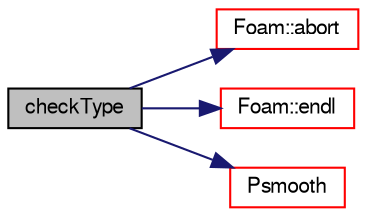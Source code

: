 digraph "checkType"
{
  bgcolor="transparent";
  edge [fontname="FreeSans",fontsize="10",labelfontname="FreeSans",labelfontsize="10"];
  node [fontname="FreeSans",fontsize="10",shape=record];
  rankdir="LR";
  Node291 [label="checkType",height=0.2,width=0.4,color="black", fillcolor="grey75", style="filled", fontcolor="black"];
  Node291 -> Node292 [color="midnightblue",fontsize="10",style="solid",fontname="FreeSans"];
  Node292 [label="Foam::abort",height=0.2,width=0.4,color="red",URL="$a21124.html#a447107a607d03e417307c203fa5fb44b"];
  Node291 -> Node300 [color="midnightblue",fontsize="10",style="solid",fontname="FreeSans"];
  Node300 [label="Foam::endl",height=0.2,width=0.4,color="red",URL="$a21124.html#a2db8fe02a0d3909e9351bb4275b23ce4",tooltip="Add newline and flush stream. "];
  Node291 -> Node335 [color="midnightblue",fontsize="10",style="solid",fontname="FreeSans"];
  Node335 [label="Psmooth",height=0.2,width=0.4,color="red",URL="$a30950.html#aa2cd0fd71a8a64cec37c28fa850d0ecd",tooltip="`P&#39; function "];
}
